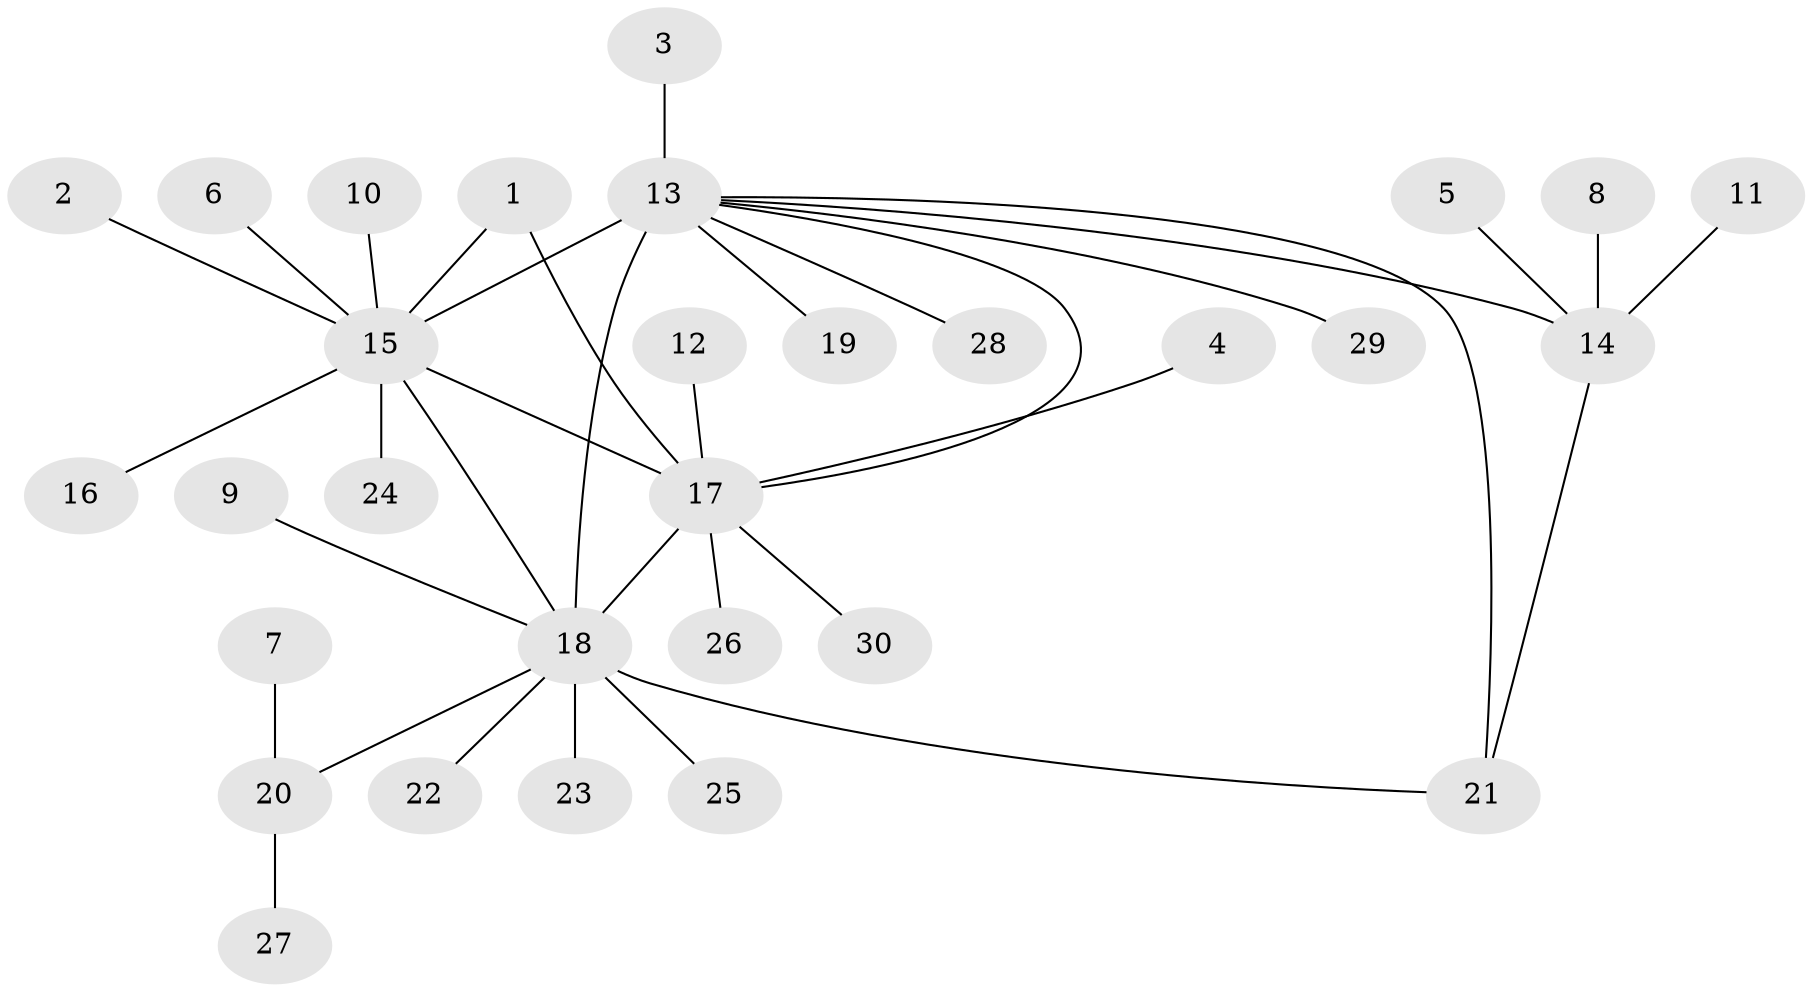 // original degree distribution, {5: 0.05, 4: 0.05, 13: 0.016666666666666666, 2: 0.16666666666666666, 7: 0.03333333333333333, 8: 0.03333333333333333, 6: 0.016666666666666666, 9: 0.016666666666666666, 3: 0.1, 1: 0.5166666666666667}
// Generated by graph-tools (version 1.1) at 2025/26/03/09/25 03:26:34]
// undirected, 30 vertices, 35 edges
graph export_dot {
graph [start="1"]
  node [color=gray90,style=filled];
  1;
  2;
  3;
  4;
  5;
  6;
  7;
  8;
  9;
  10;
  11;
  12;
  13;
  14;
  15;
  16;
  17;
  18;
  19;
  20;
  21;
  22;
  23;
  24;
  25;
  26;
  27;
  28;
  29;
  30;
  1 -- 15 [weight=1.0];
  1 -- 17 [weight=1.0];
  2 -- 15 [weight=1.0];
  3 -- 13 [weight=1.0];
  4 -- 17 [weight=1.0];
  5 -- 14 [weight=1.0];
  6 -- 15 [weight=1.0];
  7 -- 20 [weight=1.0];
  8 -- 14 [weight=1.0];
  9 -- 18 [weight=1.0];
  10 -- 15 [weight=1.0];
  11 -- 14 [weight=1.0];
  12 -- 17 [weight=1.0];
  13 -- 14 [weight=1.0];
  13 -- 15 [weight=2.0];
  13 -- 17 [weight=1.0];
  13 -- 18 [weight=5.0];
  13 -- 19 [weight=1.0];
  13 -- 21 [weight=1.0];
  13 -- 28 [weight=1.0];
  13 -- 29 [weight=1.0];
  14 -- 21 [weight=1.0];
  15 -- 16 [weight=1.0];
  15 -- 17 [weight=1.0];
  15 -- 18 [weight=2.0];
  15 -- 24 [weight=1.0];
  17 -- 18 [weight=1.0];
  17 -- 26 [weight=1.0];
  17 -- 30 [weight=1.0];
  18 -- 20 [weight=2.0];
  18 -- 21 [weight=1.0];
  18 -- 22 [weight=1.0];
  18 -- 23 [weight=3.0];
  18 -- 25 [weight=2.0];
  20 -- 27 [weight=1.0];
}
